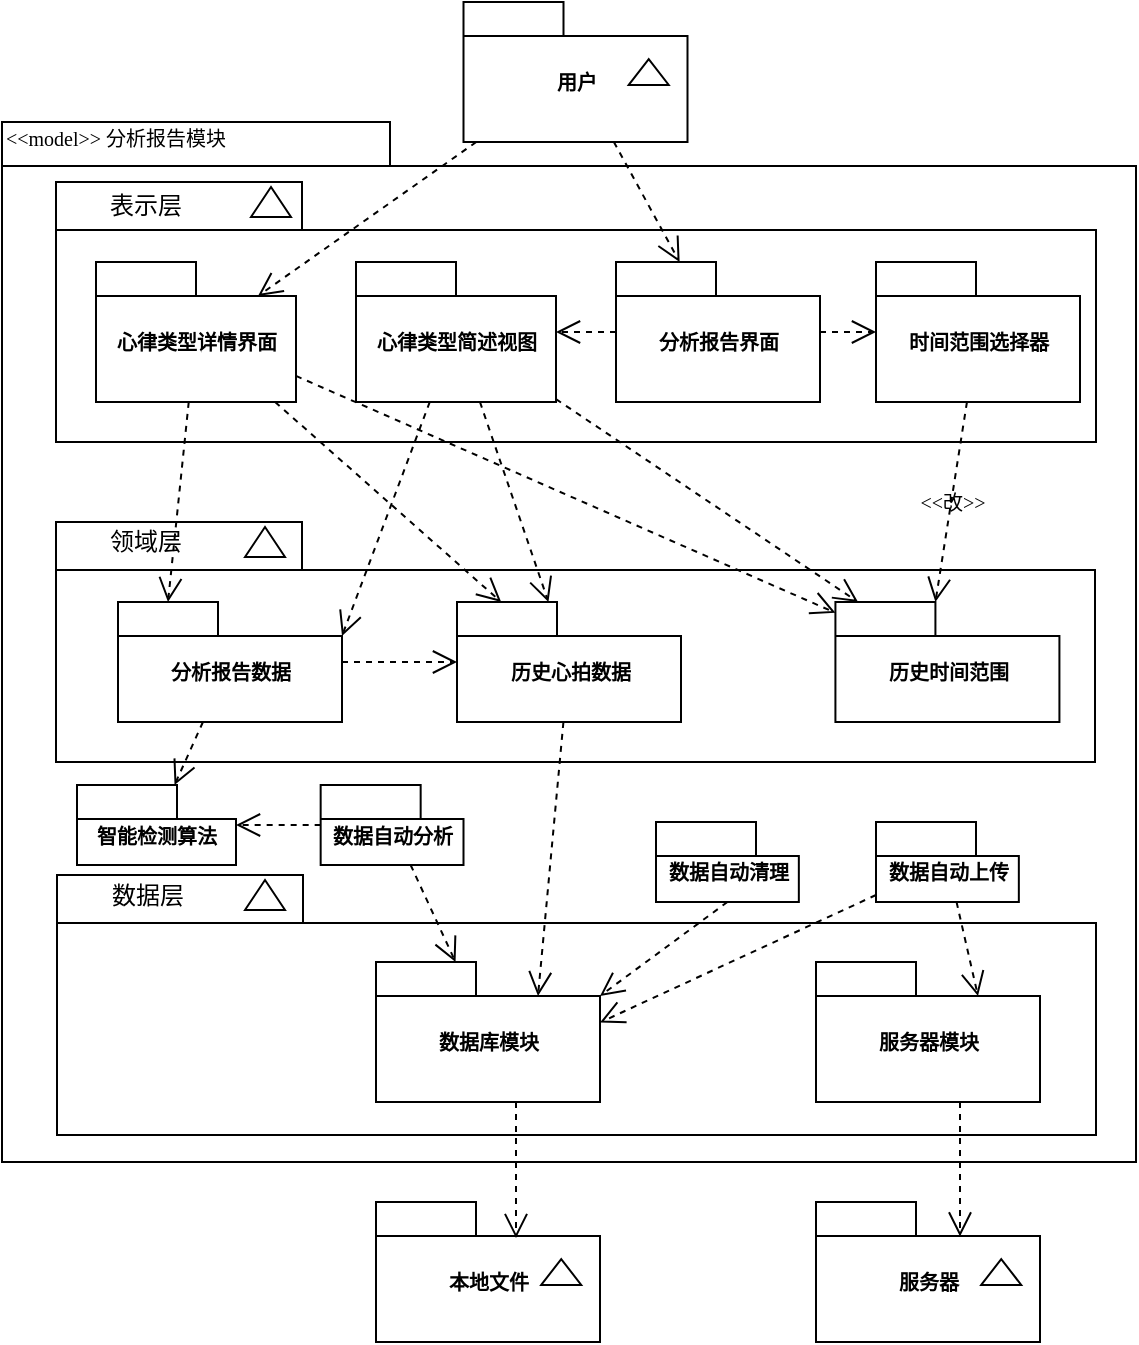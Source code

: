 <mxfile version="21.1.2" type="device">
  <diagram name="Page-1" id="b5b7bab2-c9e2-2cf4-8b2a-24fd1a2a6d21">
    <mxGraphModel dx="1201" dy="699" grid="1" gridSize="10" guides="1" tooltips="1" connect="1" arrows="1" fold="1" page="1" pageScale="1" pageWidth="827" pageHeight="1169" background="none" math="0" shadow="0">
      <root>
        <mxCell id="0" />
        <mxCell id="1" parent="0" />
        <mxCell id="6e0c8c40b5770093-72" value="" style="shape=folder;fontStyle=1;spacingTop=10;tabWidth=194;tabHeight=22;tabPosition=left;html=1;rounded=0;shadow=0;comic=0;labelBackgroundColor=none;strokeWidth=1;fillColor=none;fontFamily=Verdana;fontSize=10;align=center;" parent="1" vertex="1">
          <mxGeometry x="413" y="400" width="567" height="520" as="geometry" />
        </mxCell>
        <mxCell id="6e0c8c40b5770093-47" value="" style="shape=folder;fontStyle=1;spacingTop=10;tabWidth=123;tabHeight=24;tabPosition=left;html=1;rounded=0;shadow=0;comic=0;labelBackgroundColor=none;strokeWidth=1;fontFamily=Verdana;fontSize=10;align=center;" parent="1" vertex="1">
          <mxGeometry x="440.5" y="776.5" width="519.5" height="130" as="geometry" />
        </mxCell>
        <mxCell id="6e0c8c40b5770093-6" value="" style="group" parent="1" vertex="1" connectable="0">
          <mxGeometry x="643.75" y="340" width="112" height="70" as="geometry" />
        </mxCell>
        <mxCell id="6e0c8c40b5770093-4" value="用户" style="shape=folder;fontStyle=1;spacingTop=10;tabWidth=50;tabHeight=17;tabPosition=left;html=1;rounded=0;shadow=0;comic=0;labelBackgroundColor=none;strokeWidth=1;fontFamily=Verdana;fontSize=10;align=center;" parent="6e0c8c40b5770093-6" vertex="1">
          <mxGeometry width="112" height="70" as="geometry" />
        </mxCell>
        <mxCell id="6e0c8c40b5770093-5" value="" style="triangle;whiteSpace=wrap;html=1;rounded=0;shadow=0;comic=0;labelBackgroundColor=none;strokeWidth=1;fontFamily=Verdana;fontSize=10;align=center;rotation=-90;" parent="6e0c8c40b5770093-6" vertex="1">
          <mxGeometry x="86.154" y="25" width="12.923" height="20" as="geometry" />
        </mxCell>
        <mxCell id="6e0c8c40b5770093-18" value="" style="group" parent="1" vertex="1" connectable="0">
          <mxGeometry x="440" y="430" width="520" height="130" as="geometry" />
        </mxCell>
        <mxCell id="6e0c8c40b5770093-11" value="" style="shape=folder;fontStyle=1;spacingTop=10;tabWidth=123;tabHeight=24;tabPosition=left;html=1;rounded=0;shadow=0;comic=0;labelBackgroundColor=none;strokeWidth=1;fontFamily=Verdana;fontSize=10;align=center;" parent="6e0c8c40b5770093-18" vertex="1">
          <mxGeometry width="520" height="130" as="geometry" />
        </mxCell>
        <mxCell id="co7zm-NExlbX-ooihcgG-2" value="表示层" style="text;html=1;strokeColor=none;fillColor=none;align=center;verticalAlign=middle;whiteSpace=wrap;rounded=0;fontSize=12;" parent="6e0c8c40b5770093-18" vertex="1">
          <mxGeometry y="-3" width="90" height="30" as="geometry" />
        </mxCell>
        <mxCell id="co7zm-NExlbX-ooihcgG-12" value="" style="triangle;whiteSpace=wrap;html=1;rounded=0;shadow=0;comic=0;labelBackgroundColor=none;strokeColor=#000000;strokeWidth=1;fillColor=#ffffff;fontFamily=Verdana;fontSize=10;fontColor=#000000;align=center;rotation=-90;" parent="6e0c8c40b5770093-18" vertex="1">
          <mxGeometry x="100" width="15" height="20" as="geometry" />
        </mxCell>
        <mxCell id="co7zm-NExlbX-ooihcgG-13" value="分析报告界面" style="shape=folder;fontStyle=1;spacingTop=10;tabWidth=50;tabHeight=17;tabPosition=left;html=1;rounded=0;shadow=0;comic=0;labelBackgroundColor=none;strokeColor=#000000;strokeWidth=1;fillColor=#ffffff;fontFamily=Verdana;fontSize=10;fontColor=#000000;align=center;" parent="6e0c8c40b5770093-18" vertex="1">
          <mxGeometry x="280" y="40" width="102" height="70" as="geometry" />
        </mxCell>
        <mxCell id="7v98zSWwHf_MlhIp9o9r-1" value="心律类型详情界面" style="shape=folder;fontStyle=1;spacingTop=10;tabWidth=50;tabHeight=17;tabPosition=left;html=1;rounded=0;shadow=0;comic=0;labelBackgroundColor=none;strokeColor=#000000;strokeWidth=1;fillColor=#ffffff;fontFamily=Verdana;fontSize=10;fontColor=#000000;align=center;" vertex="1" parent="6e0c8c40b5770093-18">
          <mxGeometry x="20" y="40" width="100" height="70" as="geometry" />
        </mxCell>
        <mxCell id="7v98zSWwHf_MlhIp9o9r-8" value="时间范围选择器" style="shape=folder;fontStyle=1;spacingTop=10;tabWidth=50;tabHeight=17;tabPosition=left;html=1;rounded=0;shadow=0;comic=0;labelBackgroundColor=none;strokeColor=#000000;strokeWidth=1;fillColor=#ffffff;fontFamily=Verdana;fontSize=10;fontColor=#000000;align=center;" vertex="1" parent="6e0c8c40b5770093-18">
          <mxGeometry x="410" y="40" width="102" height="70" as="geometry" />
        </mxCell>
        <mxCell id="7v98zSWwHf_MlhIp9o9r-9" style="rounded=0;html=1;dashed=1;labelBackgroundColor=none;startFill=0;endArrow=open;endFill=0;endSize=10;fontFamily=Verdana;fontSize=10;" edge="1" parent="6e0c8c40b5770093-18" source="co7zm-NExlbX-ooihcgG-13" target="7v98zSWwHf_MlhIp9o9r-8">
          <mxGeometry relative="1" as="geometry">
            <mxPoint x="287" y="-10" as="sourcePoint" />
            <mxPoint x="331" y="77" as="targetPoint" />
          </mxGeometry>
        </mxCell>
        <mxCell id="7v98zSWwHf_MlhIp9o9r-10" value="心律类型简述视图" style="shape=folder;fontStyle=1;spacingTop=10;tabWidth=50;tabHeight=17;tabPosition=left;html=1;rounded=0;shadow=0;comic=0;labelBackgroundColor=none;strokeColor=#000000;strokeWidth=1;fillColor=#ffffff;fontFamily=Verdana;fontSize=10;fontColor=#000000;align=center;" vertex="1" parent="6e0c8c40b5770093-18">
          <mxGeometry x="150" y="40" width="100" height="70" as="geometry" />
        </mxCell>
        <mxCell id="7v98zSWwHf_MlhIp9o9r-11" style="rounded=0;html=1;dashed=1;labelBackgroundColor=none;startFill=0;endArrow=open;endFill=0;endSize=10;fontFamily=Verdana;fontSize=10;" edge="1" parent="6e0c8c40b5770093-18" source="co7zm-NExlbX-ooihcgG-13" target="7v98zSWwHf_MlhIp9o9r-10">
          <mxGeometry relative="1" as="geometry">
            <mxPoint x="301" y="-10" as="sourcePoint" />
            <mxPoint x="371" y="67" as="targetPoint" />
          </mxGeometry>
        </mxCell>
        <mxCell id="6e0c8c40b5770093-67" style="edgeStyle=none;rounded=0;html=1;dashed=1;labelBackgroundColor=none;startFill=0;endArrow=open;endFill=0;endSize=10;fontFamily=Verdana;fontSize=10;entryX=0;entryY=0;entryDx=112;entryDy=30.25;entryPerimeter=0;" parent="1" source="7v98zSWwHf_MlhIp9o9r-6" edge="1" target="6e0c8c40b5770093-49">
          <mxGeometry relative="1" as="geometry">
            <mxPoint x="700" y="800" as="targetPoint" />
          </mxGeometry>
        </mxCell>
        <mxCell id="6e0c8c40b5770093-33" value="" style="shape=folder;fontStyle=1;spacingTop=10;tabWidth=123;tabHeight=24;tabPosition=left;html=1;rounded=0;shadow=0;comic=0;labelBackgroundColor=none;strokeColor=#000000;strokeWidth=1;fillColor=#ffffff;fontFamily=Verdana;fontSize=10;fontColor=#000000;align=center;" parent="1" vertex="1">
          <mxGeometry x="440" y="600" width="519.5" height="120" as="geometry" />
        </mxCell>
        <mxCell id="6e0c8c40b5770093-69" style="edgeStyle=elbowEdgeStyle;rounded=0;html=1;entryX=0.643;entryY=0.246;entryPerimeter=0;dashed=1;labelBackgroundColor=none;startFill=0;endArrow=open;endFill=0;endSize=10;fontFamily=Verdana;fontSize=10;" parent="1" source="co7zm-NExlbX-ooihcgG-6" target="6e0c8c40b5770093-56" edge="1">
          <mxGeometry relative="1" as="geometry" />
        </mxCell>
        <mxCell id="6e0c8c40b5770093-48" value="" style="triangle;whiteSpace=wrap;html=1;rounded=0;shadow=0;comic=0;labelBackgroundColor=none;strokeWidth=1;fontFamily=Verdana;fontSize=10;align=center;rotation=-90;" parent="1" vertex="1">
          <mxGeometry x="537" y="776.5" width="15" height="20" as="geometry" />
        </mxCell>
        <mxCell id="6e0c8c40b5770093-49" value="数据库模块" style="shape=folder;fontStyle=1;spacingTop=10;tabWidth=50;tabHeight=17;tabPosition=left;html=1;rounded=0;shadow=0;comic=0;labelBackgroundColor=none;strokeWidth=1;fontFamily=Verdana;fontSize=10;align=center;" parent="1" vertex="1">
          <mxGeometry x="600" y="820" width="112" height="70" as="geometry" />
        </mxCell>
        <mxCell id="6e0c8c40b5770093-51" value="" style="triangle;whiteSpace=wrap;html=1;rounded=0;shadow=0;comic=0;labelBackgroundColor=none;strokeColor=#000000;strokeWidth=1;fillColor=#ffffff;fontFamily=Verdana;fontSize=10;fontColor=#000000;align=center;rotation=-90;" parent="1" vertex="1">
          <mxGeometry x="537" y="600" width="15" height="20" as="geometry" />
        </mxCell>
        <mxCell id="6e0c8c40b5770093-55" value="" style="group" parent="1" vertex="1" connectable="0">
          <mxGeometry x="820" y="940" width="112" height="70" as="geometry" />
        </mxCell>
        <mxCell id="6e0c8c40b5770093-56" value="服务器" style="shape=folder;fontStyle=1;spacingTop=10;tabWidth=50;tabHeight=17;tabPosition=left;html=1;rounded=0;shadow=0;comic=0;labelBackgroundColor=none;strokeWidth=1;fontFamily=Verdana;fontSize=10;align=center;" parent="6e0c8c40b5770093-55" vertex="1">
          <mxGeometry width="112.0" height="70" as="geometry" />
        </mxCell>
        <mxCell id="6e0c8c40b5770093-57" value="" style="triangle;whiteSpace=wrap;html=1;rounded=0;shadow=0;comic=0;labelBackgroundColor=none;strokeWidth=1;fontFamily=Verdana;fontSize=10;align=center;rotation=-90;" parent="6e0c8c40b5770093-55" vertex="1">
          <mxGeometry x="86.154" y="25" width="12.923" height="20" as="geometry" />
        </mxCell>
        <mxCell id="6e0c8c40b5770093-58" style="rounded=0;html=1;dashed=1;labelBackgroundColor=none;startFill=0;endArrow=open;endFill=0;endSize=10;fontFamily=Verdana;fontSize=10;" parent="1" source="6e0c8c40b5770093-4" target="co7zm-NExlbX-ooihcgG-13" edge="1">
          <mxGeometry relative="1" as="geometry" />
        </mxCell>
        <mxCell id="6e0c8c40b5770093-60" value="&amp;lt;&amp;lt;改&amp;gt;&amp;gt;" style="rounded=0;html=1;dashed=1;labelBackgroundColor=none;startFill=0;endArrow=open;endFill=0;endSize=10;fontFamily=Verdana;fontSize=10;entryX=0;entryY=0;entryDx=50;entryDy=0;entryPerimeter=0;" parent="1" source="7v98zSWwHf_MlhIp9o9r-8" target="7v98zSWwHf_MlhIp9o9r-4" edge="1">
          <mxGeometry relative="1" as="geometry" />
        </mxCell>
        <mxCell id="6e0c8c40b5770093-73" value="&amp;lt;&amp;lt;model&amp;gt;&amp;gt; 分析报告模块" style="text;html=1;align=left;verticalAlign=top;spacingTop=-4;fontSize=10;fontFamily=Verdana" parent="1" vertex="1">
          <mxGeometry x="413" y="400" width="130" height="20" as="geometry" />
        </mxCell>
        <mxCell id="co7zm-NExlbX-ooihcgG-4" value="领域层" style="text;html=1;strokeColor=none;fillColor=none;align=center;verticalAlign=middle;whiteSpace=wrap;rounded=0;fontSize=12;" parent="1" vertex="1">
          <mxGeometry x="440" y="595" width="90" height="30" as="geometry" />
        </mxCell>
        <mxCell id="co7zm-NExlbX-ooihcgG-5" value="数据层" style="text;html=1;strokeColor=none;fillColor=none;align=center;verticalAlign=middle;whiteSpace=wrap;rounded=0;fontSize=12;" parent="1" vertex="1">
          <mxGeometry x="440.5" y="771.5" width="90" height="30" as="geometry" />
        </mxCell>
        <mxCell id="co7zm-NExlbX-ooihcgG-6" value="服务器模块" style="shape=folder;fontStyle=1;spacingTop=10;tabWidth=50;tabHeight=17;tabPosition=left;html=1;rounded=0;shadow=0;comic=0;labelBackgroundColor=none;strokeWidth=1;fontFamily=Verdana;fontSize=10;align=center;" parent="1" vertex="1">
          <mxGeometry x="820" y="820" width="112" height="70" as="geometry" />
        </mxCell>
        <mxCell id="co7zm-NExlbX-ooihcgG-7" value="" style="group" parent="1" vertex="1" connectable="0">
          <mxGeometry x="600" y="940" width="112" height="70" as="geometry" />
        </mxCell>
        <mxCell id="co7zm-NExlbX-ooihcgG-8" value="本地文件" style="shape=folder;fontStyle=1;spacingTop=10;tabWidth=50;tabHeight=17;tabPosition=left;html=1;rounded=0;shadow=0;comic=0;labelBackgroundColor=none;strokeWidth=1;fontFamily=Verdana;fontSize=10;align=center;" parent="co7zm-NExlbX-ooihcgG-7" vertex="1">
          <mxGeometry width="112.0" height="70" as="geometry" />
        </mxCell>
        <mxCell id="co7zm-NExlbX-ooihcgG-9" value="" style="triangle;whiteSpace=wrap;html=1;rounded=0;shadow=0;comic=0;labelBackgroundColor=none;strokeWidth=1;fontFamily=Verdana;fontSize=10;align=center;rotation=-90;" parent="co7zm-NExlbX-ooihcgG-7" vertex="1">
          <mxGeometry x="86.154" y="25" width="12.923" height="20.0" as="geometry" />
        </mxCell>
        <mxCell id="co7zm-NExlbX-ooihcgG-10" style="edgeStyle=elbowEdgeStyle;rounded=0;html=1;dashed=1;labelBackgroundColor=none;startFill=0;endArrow=open;endFill=0;endSize=10;fontFamily=Verdana;fontSize=10;entryX=0.626;entryY=0.258;entryDx=0;entryDy=0;entryPerimeter=0;" parent="1" source="6e0c8c40b5770093-49" target="co7zm-NExlbX-ooihcgG-8" edge="1">
          <mxGeometry relative="1" as="geometry">
            <mxPoint x="699.5" y="900.5" as="sourcePoint" />
            <mxPoint x="699.5" y="983.5" as="targetPoint" />
            <Array as="points">
              <mxPoint x="670" y="920" />
              <mxPoint x="639" y="920" />
            </Array>
          </mxGeometry>
        </mxCell>
        <mxCell id="co7zm-NExlbX-ooihcgG-11" value="分析报告数据" style="shape=folder;fontStyle=1;spacingTop=10;tabWidth=50;tabHeight=17;tabPosition=left;html=1;rounded=0;shadow=0;comic=0;labelBackgroundColor=none;strokeColor=#000000;strokeWidth=1;fillColor=#ffffff;fontFamily=Verdana;fontSize=10;fontColor=#000000;align=center;" parent="1" vertex="1">
          <mxGeometry x="471" y="640" width="112" height="60" as="geometry" />
        </mxCell>
        <mxCell id="7v98zSWwHf_MlhIp9o9r-2" style="rounded=0;html=1;dashed=1;labelBackgroundColor=none;startFill=0;endArrow=open;endFill=0;endSize=10;fontFamily=Verdana;fontSize=10;entryX=0;entryY=0;entryDx=81;entryDy=17;entryPerimeter=0;" edge="1" parent="1" source="6e0c8c40b5770093-4" target="7v98zSWwHf_MlhIp9o9r-1">
          <mxGeometry relative="1" as="geometry">
            <mxPoint x="698" y="420" as="sourcePoint" />
            <mxPoint x="671" y="497" as="targetPoint" />
          </mxGeometry>
        </mxCell>
        <mxCell id="7v98zSWwHf_MlhIp9o9r-3" value="历史心拍数据" style="shape=folder;fontStyle=1;spacingTop=10;tabWidth=50;tabHeight=17;tabPosition=left;html=1;rounded=0;shadow=0;comic=0;labelBackgroundColor=none;strokeColor=#000000;strokeWidth=1;fillColor=#ffffff;fontFamily=Verdana;fontSize=10;fontColor=#000000;align=center;" vertex="1" parent="1">
          <mxGeometry x="640.5" y="640" width="112" height="60" as="geometry" />
        </mxCell>
        <mxCell id="7v98zSWwHf_MlhIp9o9r-4" value="历史时间范围" style="shape=folder;fontStyle=1;spacingTop=10;tabWidth=50;tabHeight=17;tabPosition=left;html=1;rounded=0;shadow=0;comic=0;labelBackgroundColor=none;strokeColor=#000000;strokeWidth=1;fillColor=#ffffff;fontFamily=Verdana;fontSize=10;fontColor=#000000;align=center;" vertex="1" parent="1">
          <mxGeometry x="829.71" y="640" width="112" height="60" as="geometry" />
        </mxCell>
        <mxCell id="7v98zSWwHf_MlhIp9o9r-5" value="数据自动清理" style="shape=folder;fontStyle=1;spacingTop=10;tabWidth=50;tabHeight=17;tabPosition=left;html=1;rounded=0;shadow=0;comic=0;labelBackgroundColor=none;strokeColor=#000000;strokeWidth=1;fillColor=#ffffff;fontFamily=Verdana;fontSize=10;fontColor=#000000;align=center;" vertex="1" parent="1">
          <mxGeometry x="740" y="750" width="71.42" height="40" as="geometry" />
        </mxCell>
        <mxCell id="7v98zSWwHf_MlhIp9o9r-6" value="数据自动上传" style="shape=folder;fontStyle=1;spacingTop=10;tabWidth=50;tabHeight=17;tabPosition=left;html=1;rounded=0;shadow=0;comic=0;labelBackgroundColor=none;strokeColor=#000000;strokeWidth=1;fillColor=#ffffff;fontFamily=Verdana;fontSize=10;fontColor=#000000;align=center;" vertex="1" parent="1">
          <mxGeometry x="850" y="750" width="71.42" height="40" as="geometry" />
        </mxCell>
        <mxCell id="7v98zSWwHf_MlhIp9o9r-7" value="智能检测算法" style="shape=folder;fontStyle=1;spacingTop=10;tabWidth=50;tabHeight=17;tabPosition=left;html=1;rounded=0;shadow=0;comic=0;labelBackgroundColor=none;strokeColor=#000000;strokeWidth=1;fillColor=#ffffff;fontFamily=Verdana;fontSize=10;fontColor=#000000;align=center;" vertex="1" parent="1">
          <mxGeometry x="450.5" y="731.5" width="79.5" height="40" as="geometry" />
        </mxCell>
        <mxCell id="7v98zSWwHf_MlhIp9o9r-12" value="数据自动分析" style="shape=folder;fontStyle=1;spacingTop=10;tabWidth=50;tabHeight=17;tabPosition=left;html=1;rounded=0;shadow=0;comic=0;labelBackgroundColor=none;strokeColor=#000000;strokeWidth=1;fillColor=#ffffff;fontFamily=Verdana;fontSize=10;fontColor=#000000;align=center;" vertex="1" parent="1">
          <mxGeometry x="572.33" y="731.5" width="71.42" height="40" as="geometry" />
        </mxCell>
        <mxCell id="7v98zSWwHf_MlhIp9o9r-13" style="edgeStyle=none;rounded=0;html=1;dashed=1;labelBackgroundColor=none;startFill=0;endArrow=open;endFill=0;endSize=10;fontFamily=Verdana;fontSize=10;entryX=0;entryY=0;entryDx=81;entryDy=17;entryPerimeter=0;" edge="1" parent="1" source="7v98zSWwHf_MlhIp9o9r-6" target="co7zm-NExlbX-ooihcgG-6">
          <mxGeometry relative="1" as="geometry">
            <mxPoint x="722" y="844" as="targetPoint" />
            <mxPoint x="860" y="793" as="sourcePoint" />
          </mxGeometry>
        </mxCell>
        <mxCell id="7v98zSWwHf_MlhIp9o9r-14" style="edgeStyle=none;rounded=0;html=1;dashed=1;labelBackgroundColor=none;startFill=0;endArrow=open;endFill=0;endSize=10;fontFamily=Verdana;fontSize=10;exitX=0.5;exitY=1;exitDx=0;exitDy=0;exitPerimeter=0;entryX=0;entryY=0;entryDx=112;entryDy=17;entryPerimeter=0;" edge="1" parent="1" source="7v98zSWwHf_MlhIp9o9r-5" target="6e0c8c40b5770093-49">
          <mxGeometry relative="1" as="geometry">
            <mxPoint x="722" y="844" as="targetPoint" />
            <mxPoint x="860" y="793" as="sourcePoint" />
          </mxGeometry>
        </mxCell>
        <mxCell id="7v98zSWwHf_MlhIp9o9r-15" style="edgeStyle=none;rounded=0;html=1;dashed=1;labelBackgroundColor=none;startFill=0;endArrow=open;endFill=0;endSize=10;fontFamily=Verdana;fontSize=10;" edge="1" parent="1" source="7v98zSWwHf_MlhIp9o9r-10" target="7v98zSWwHf_MlhIp9o9r-4">
          <mxGeometry relative="1" as="geometry">
            <mxPoint x="722" y="844" as="targetPoint" />
            <mxPoint x="860" y="793" as="sourcePoint" />
          </mxGeometry>
        </mxCell>
        <mxCell id="7v98zSWwHf_MlhIp9o9r-16" style="edgeStyle=none;rounded=0;html=1;dashed=1;labelBackgroundColor=none;startFill=0;endArrow=open;endFill=0;endSize=10;fontFamily=Verdana;fontSize=10;" edge="1" parent="1" source="7v98zSWwHf_MlhIp9o9r-10" target="7v98zSWwHf_MlhIp9o9r-3">
          <mxGeometry relative="1" as="geometry">
            <mxPoint x="851" y="650" as="targetPoint" />
            <mxPoint x="700" y="549" as="sourcePoint" />
          </mxGeometry>
        </mxCell>
        <mxCell id="7v98zSWwHf_MlhIp9o9r-17" style="edgeStyle=none;rounded=0;html=1;dashed=1;labelBackgroundColor=none;startFill=0;endArrow=open;endFill=0;endSize=10;fontFamily=Verdana;fontSize=10;entryX=0;entryY=0;entryDx=112;entryDy=17;entryPerimeter=0;" edge="1" parent="1" source="7v98zSWwHf_MlhIp9o9r-10" target="co7zm-NExlbX-ooihcgG-11">
          <mxGeometry relative="1" as="geometry">
            <mxPoint x="696" y="650" as="targetPoint" />
            <mxPoint x="662" y="550" as="sourcePoint" />
          </mxGeometry>
        </mxCell>
        <mxCell id="7v98zSWwHf_MlhIp9o9r-18" style="edgeStyle=none;rounded=0;html=1;dashed=1;labelBackgroundColor=none;startFill=0;endArrow=open;endFill=0;endSize=10;fontFamily=Verdana;fontSize=10;entryX=0;entryY=0;entryDx=25;entryDy=0;entryPerimeter=0;" edge="1" parent="1" source="7v98zSWwHf_MlhIp9o9r-1" target="co7zm-NExlbX-ooihcgG-11">
          <mxGeometry relative="1" as="geometry">
            <mxPoint x="593" y="667" as="targetPoint" />
            <mxPoint x="637" y="550" as="sourcePoint" />
          </mxGeometry>
        </mxCell>
        <mxCell id="7v98zSWwHf_MlhIp9o9r-19" style="edgeStyle=none;rounded=0;html=1;dashed=1;labelBackgroundColor=none;startFill=0;endArrow=open;endFill=0;endSize=10;fontFamily=Verdana;fontSize=10;" edge="1" parent="1" source="7v98zSWwHf_MlhIp9o9r-1" target="7v98zSWwHf_MlhIp9o9r-3">
          <mxGeometry relative="1" as="geometry">
            <mxPoint x="534" y="650" as="targetPoint" />
            <mxPoint x="524" y="550" as="sourcePoint" />
          </mxGeometry>
        </mxCell>
        <mxCell id="7v98zSWwHf_MlhIp9o9r-20" style="edgeStyle=none;rounded=0;html=1;dashed=1;labelBackgroundColor=none;startFill=0;endArrow=open;endFill=0;endSize=10;fontFamily=Verdana;fontSize=10;" edge="1" parent="1" source="7v98zSWwHf_MlhIp9o9r-1" target="7v98zSWwHf_MlhIp9o9r-4">
          <mxGeometry relative="1" as="geometry">
            <mxPoint x="673" y="650" as="targetPoint" />
            <mxPoint x="560" y="550" as="sourcePoint" />
          </mxGeometry>
        </mxCell>
        <mxCell id="7v98zSWwHf_MlhIp9o9r-21" style="edgeStyle=none;rounded=0;html=1;dashed=1;labelBackgroundColor=none;startFill=0;endArrow=open;endFill=0;endSize=10;fontFamily=Verdana;fontSize=10;" edge="1" parent="1" source="7v98zSWwHf_MlhIp9o9r-12" target="6e0c8c40b5770093-49">
          <mxGeometry relative="1" as="geometry">
            <mxPoint x="696" y="650" as="targetPoint" />
            <mxPoint x="662" y="550" as="sourcePoint" />
          </mxGeometry>
        </mxCell>
        <mxCell id="7v98zSWwHf_MlhIp9o9r-22" style="edgeStyle=none;rounded=0;html=1;dashed=1;labelBackgroundColor=none;startFill=0;endArrow=open;endFill=0;endSize=10;fontFamily=Verdana;fontSize=10;" edge="1" parent="1" source="7v98zSWwHf_MlhIp9o9r-12" target="7v98zSWwHf_MlhIp9o9r-7">
          <mxGeometry relative="1" as="geometry">
            <mxPoint x="660" y="830" as="targetPoint" />
            <mxPoint x="664" y="787" as="sourcePoint" />
          </mxGeometry>
        </mxCell>
        <mxCell id="7v98zSWwHf_MlhIp9o9r-23" style="edgeStyle=none;rounded=0;html=1;dashed=1;labelBackgroundColor=none;startFill=0;endArrow=open;endFill=0;endSize=10;fontFamily=Verdana;fontSize=10;entryX=0;entryY=0;entryDx=81;entryDy=17;entryPerimeter=0;" edge="1" parent="1" source="7v98zSWwHf_MlhIp9o9r-3" target="6e0c8c40b5770093-49">
          <mxGeometry relative="1" as="geometry">
            <mxPoint x="660" y="830" as="targetPoint" />
            <mxPoint x="628" y="782" as="sourcePoint" />
          </mxGeometry>
        </mxCell>
        <mxCell id="7v98zSWwHf_MlhIp9o9r-24" style="edgeStyle=none;rounded=0;html=1;dashed=1;labelBackgroundColor=none;startFill=0;endArrow=open;endFill=0;endSize=10;fontFamily=Verdana;fontSize=10;" edge="1" parent="1" source="co7zm-NExlbX-ooihcgG-11" target="7v98zSWwHf_MlhIp9o9r-3">
          <mxGeometry relative="1" as="geometry">
            <mxPoint x="593" y="667" as="targetPoint" />
            <mxPoint x="637" y="550" as="sourcePoint" />
          </mxGeometry>
        </mxCell>
        <mxCell id="7v98zSWwHf_MlhIp9o9r-25" style="edgeStyle=none;rounded=0;html=1;dashed=1;labelBackgroundColor=none;startFill=0;endArrow=open;endFill=0;endSize=10;fontFamily=Verdana;fontSize=10;" edge="1" parent="1" source="co7zm-NExlbX-ooihcgG-11" target="7v98zSWwHf_MlhIp9o9r-7">
          <mxGeometry relative="1" as="geometry">
            <mxPoint x="651" y="680" as="targetPoint" />
            <mxPoint x="593" y="680" as="sourcePoint" />
          </mxGeometry>
        </mxCell>
      </root>
    </mxGraphModel>
  </diagram>
</mxfile>
